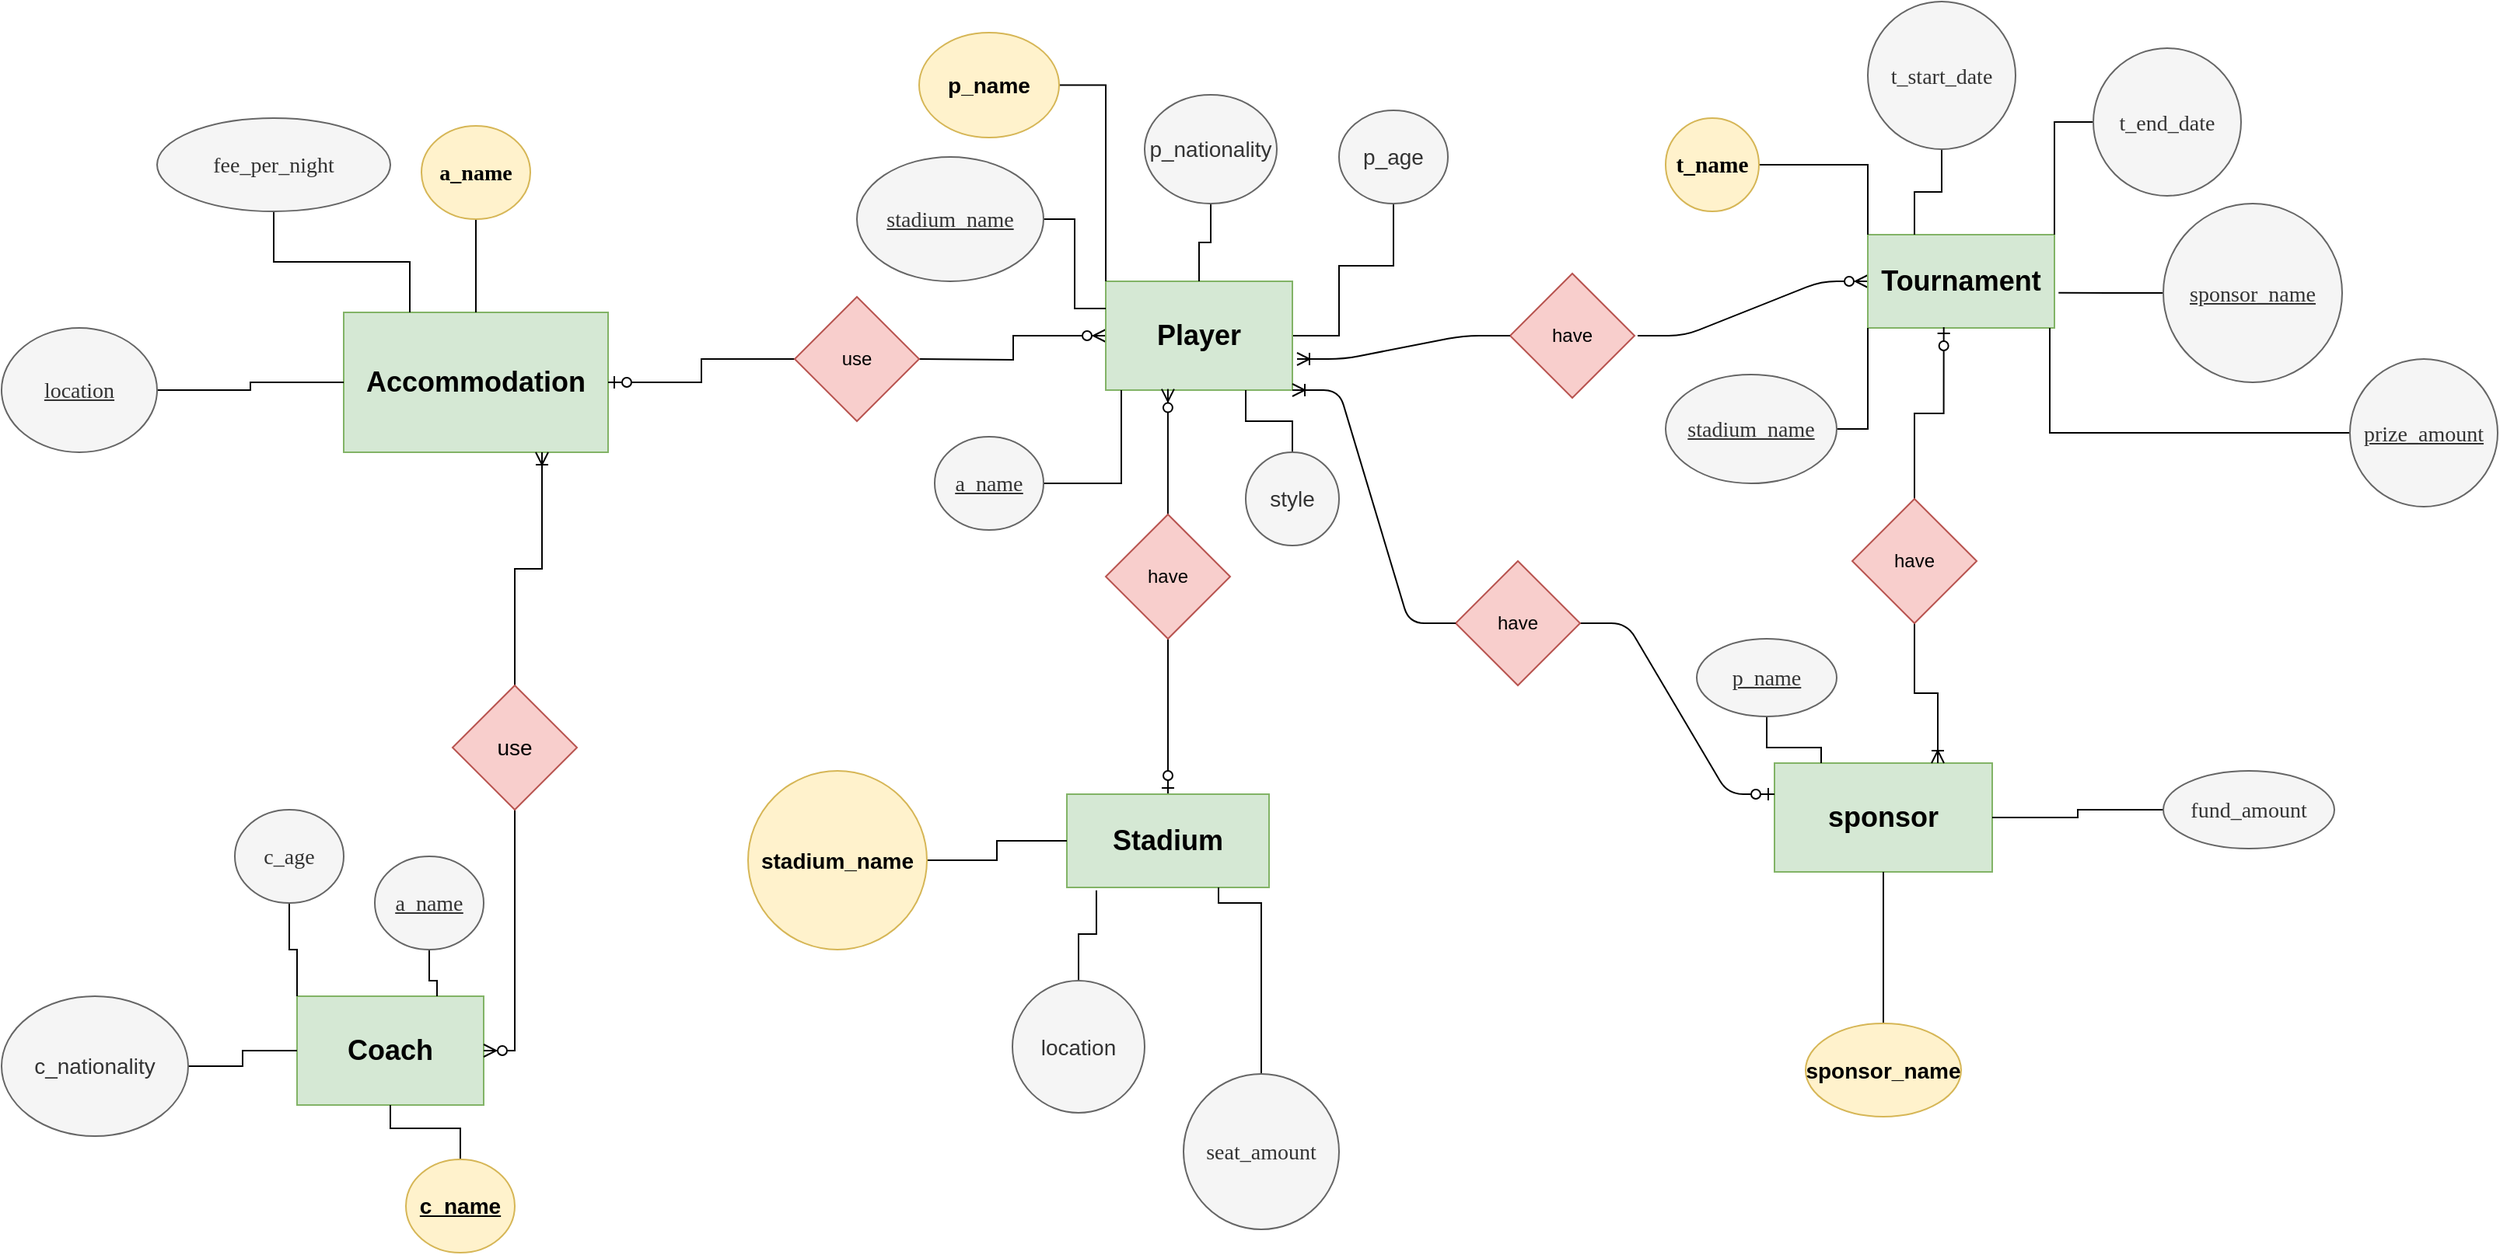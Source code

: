 <mxfile version="13.1.3" type="github">
  <diagram id="Ul_Qv3q_6B_l5HidEIXD" name="Page-1">
    <mxGraphModel dx="2153" dy="1882" grid="1" gridSize="10" guides="1" tooltips="1" connect="1" arrows="1" fold="1" page="1" pageScale="1" pageWidth="850" pageHeight="1100" math="0" shadow="0">
      <root>
        <mxCell id="0" />
        <mxCell id="1" parent="0" />
        <mxCell id="LVXJgCznI9-7iAya-46N-1" value="" style="edgeStyle=orthogonalEdgeStyle;rounded=0;orthogonalLoop=1;jettySize=auto;html=1;entryX=0.5;entryY=1;entryDx=0;entryDy=0;endArrow=none;endFill=0;" parent="1" source="LVXJgCznI9-7iAya-46N-2" target="LVXJgCznI9-7iAya-46N-3" edge="1">
          <mxGeometry relative="1" as="geometry">
            <mxPoint x="400" y="120" as="targetPoint" />
            <Array as="points">
              <mxPoint x="270" y="185" />
              <mxPoint x="270" y="140" />
              <mxPoint x="305" y="140" />
            </Array>
          </mxGeometry>
        </mxCell>
        <mxCell id="LVXJgCznI9-7iAya-46N-82" style="edgeStyle=orthogonalEdgeStyle;rounded=0;orthogonalLoop=1;jettySize=auto;html=1;startArrow=ERzeroToMany;startFill=1;endArrow=none;endFill=0;" parent="1" source="LVXJgCznI9-7iAya-46N-2" edge="1">
          <mxGeometry relative="1" as="geometry">
            <mxPoint y="200" as="targetPoint" />
          </mxGeometry>
        </mxCell>
        <mxCell id="LVXJgCznI9-7iAya-46N-2" value="Player" style="rounded=0;whiteSpace=wrap;html=1;fillColor=#d5e8d4;strokeColor=#82b366;fontStyle=1;fontSize=18;" parent="1" vertex="1">
          <mxGeometry x="120" y="150" width="120" height="70" as="geometry" />
        </mxCell>
        <mxCell id="LVXJgCznI9-7iAya-46N-3" value="p_age&lt;br style=&quot;font-size: 14px;&quot;&gt;" style="ellipse;whiteSpace=wrap;html=1;fillColor=#f5f5f5;strokeColor=#666666;fontColor=#333333;fontStyle=0;fontSize=14;" parent="1" vertex="1">
          <mxGeometry x="270" y="40" width="70" height="60" as="geometry" />
        </mxCell>
        <mxCell id="LVXJgCznI9-7iAya-46N-4" value="" style="edgeStyle=orthogonalEdgeStyle;rounded=0;orthogonalLoop=1;jettySize=auto;html=1;endArrow=none;endFill=0;" parent="1" source="LVXJgCznI9-7iAya-46N-5" target="LVXJgCznI9-7iAya-46N-2" edge="1">
          <mxGeometry relative="1" as="geometry" />
        </mxCell>
        <mxCell id="LVXJgCznI9-7iAya-46N-5" value="p_nationality&lt;br style=&quot;font-size: 14px;&quot;&gt;" style="ellipse;whiteSpace=wrap;html=1;fillColor=#f5f5f5;strokeColor=#666666;fontColor=#333333;fontSize=14;" parent="1" vertex="1">
          <mxGeometry x="145" y="30" width="85" height="70" as="geometry" />
        </mxCell>
        <mxCell id="LVXJgCznI9-7iAya-46N-81" style="edgeStyle=orthogonalEdgeStyle;rounded=0;orthogonalLoop=1;jettySize=auto;html=1;entryX=0;entryY=0;entryDx=0;entryDy=0;startArrow=none;startFill=0;endArrow=none;endFill=0;" parent="1" source="LVXJgCznI9-7iAya-46N-7" target="LVXJgCznI9-7iAya-46N-2" edge="1">
          <mxGeometry relative="1" as="geometry" />
        </mxCell>
        <mxCell id="LVXJgCznI9-7iAya-46N-7" value="&lt;font style=&quot;font-size: 14px&quot;&gt;p_name&lt;/font&gt;" style="ellipse;whiteSpace=wrap;html=1;fillColor=#fff2cc;strokeColor=#d6b656;fontStyle=1;fontSize=14;" parent="1" vertex="1">
          <mxGeometry y="-10" width="90" height="67.5" as="geometry" />
        </mxCell>
        <mxCell id="LVXJgCznI9-7iAya-46N-8" value="" style="edgeStyle=orthogonalEdgeStyle;rounded=0;orthogonalLoop=1;jettySize=auto;html=1;entryX=0.75;entryY=1;entryDx=0;entryDy=0;endArrow=none;endFill=0;" parent="1" source="LVXJgCznI9-7iAya-46N-9" target="LVXJgCznI9-7iAya-46N-2" edge="1">
          <mxGeometry relative="1" as="geometry">
            <mxPoint x="220" y="260" as="targetPoint" />
          </mxGeometry>
        </mxCell>
        <mxCell id="LVXJgCznI9-7iAya-46N-9" value="style" style="ellipse;whiteSpace=wrap;html=1;fillColor=#f5f5f5;strokeColor=#666666;fontColor=#333333;fontSize=14;" parent="1" vertex="1">
          <mxGeometry x="210" y="260" width="60" height="60" as="geometry" />
        </mxCell>
        <mxCell id="LVXJgCznI9-7iAya-46N-10" value="" style="edgeStyle=entityRelationEdgeStyle;fontSize=12;html=1;endArrow=ERzeroToMany;startArrow=none;endFill=1;startFill=0;" parent="1" edge="1">
          <mxGeometry width="100" height="100" relative="1" as="geometry">
            <mxPoint x="462" y="185" as="sourcePoint" />
            <mxPoint x="610" y="150" as="targetPoint" />
          </mxGeometry>
        </mxCell>
        <mxCell id="LVXJgCznI9-7iAya-46N-11" value="Tournament" style="rounded=0;whiteSpace=wrap;html=1;fillColor=#d5e8d4;strokeColor=#82b366;fontStyle=1;fontSize=18;" parent="1" vertex="1">
          <mxGeometry x="610" y="120" width="120" height="60" as="geometry" />
        </mxCell>
        <mxCell id="LVXJgCznI9-7iAya-46N-56" style="edgeStyle=orthogonalEdgeStyle;rounded=0;orthogonalLoop=1;jettySize=auto;html=1;entryX=0;entryY=0;entryDx=0;entryDy=0;endArrow=none;endFill=0;" parent="1" source="LVXJgCznI9-7iAya-46N-13" target="LVXJgCznI9-7iAya-46N-11" edge="1">
          <mxGeometry relative="1" as="geometry" />
        </mxCell>
        <mxCell id="LVXJgCznI9-7iAya-46N-13" value="&lt;b&gt;&lt;span style=&quot;font-size: 11.0pt ; line-height: 107% ; font-family: &amp;#34;맑은 고딕&amp;#34;&quot;&gt;t_name&lt;/span&gt;&lt;/b&gt;" style="ellipse;whiteSpace=wrap;html=1;fillColor=#fff2cc;strokeColor=#d6b656;" parent="1" vertex="1">
          <mxGeometry x="480" y="45" width="60" height="60" as="geometry" />
        </mxCell>
        <mxCell id="LVXJgCznI9-7iAya-46N-14" style="edgeStyle=orthogonalEdgeStyle;rounded=0;orthogonalLoop=1;jettySize=auto;html=1;entryX=0;entryY=1;entryDx=0;entryDy=0;endArrow=none;endFill=0;" parent="1" source="LVXJgCznI9-7iAya-46N-15" target="LVXJgCznI9-7iAya-46N-11" edge="1">
          <mxGeometry relative="1" as="geometry" />
        </mxCell>
        <mxCell id="LVXJgCznI9-7iAya-46N-15" value="&lt;u style=&quot;font-size: 14px;&quot;&gt;&lt;span style=&quot;font-size: 14px; line-height: 107%; font-family: &amp;quot;맑은 고딕&amp;quot;;&quot;&gt;stadium_name&lt;/span&gt;&lt;/u&gt;" style="ellipse;whiteSpace=wrap;html=1;fillColor=#f5f5f5;strokeColor=#666666;fontColor=#333333;fontSize=14;" parent="1" vertex="1">
          <mxGeometry x="480" y="210" width="110" height="70" as="geometry" />
        </mxCell>
        <mxCell id="LVXJgCznI9-7iAya-46N-16" value="" style="edgeStyle=orthogonalEdgeStyle;rounded=0;orthogonalLoop=1;jettySize=auto;html=1;endArrow=none;endFill=0;" parent="1" source="LVXJgCznI9-7iAya-46N-17" target="LVXJgCznI9-7iAya-46N-11" edge="1">
          <mxGeometry relative="1" as="geometry">
            <Array as="points">
              <mxPoint x="727" y="190" />
              <mxPoint x="727" y="190" />
            </Array>
          </mxGeometry>
        </mxCell>
        <mxCell id="LVXJgCznI9-7iAya-46N-17" value="&lt;span style=&quot;font-size: 14px; line-height: 107%; font-family: &amp;quot;맑은 고딕&amp;quot;;&quot;&gt;prize_amount&lt;/span&gt;" style="ellipse;whiteSpace=wrap;html=1;aspect=fixed;fillColor=#f5f5f5;strokeColor=#666666;fontColor=#333333;fontStyle=4;fontSize=14;" parent="1" vertex="1">
          <mxGeometry x="920" y="200" width="95" height="95" as="geometry" />
        </mxCell>
        <mxCell id="LVXJgCznI9-7iAya-46N-59" style="edgeStyle=orthogonalEdgeStyle;rounded=0;orthogonalLoop=1;jettySize=auto;html=1;entryX=0.5;entryY=1;entryDx=0;entryDy=0;startArrow=ERzeroToOne;startFill=1;endArrow=none;endFill=0;" parent="1" source="LVXJgCznI9-7iAya-46N-19" target="LVXJgCznI9-7iAya-46N-44" edge="1">
          <mxGeometry relative="1" as="geometry" />
        </mxCell>
        <mxCell id="LVXJgCznI9-7iAya-46N-19" value="Stadium&lt;br&gt;" style="rounded=0;whiteSpace=wrap;html=1;fillColor=#d5e8d4;strokeColor=#82b366;fontStyle=1;fontSize=18;" parent="1" vertex="1">
          <mxGeometry x="95" y="480" width="130" height="60" as="geometry" />
        </mxCell>
        <mxCell id="LVXJgCznI9-7iAya-46N-86" style="edgeStyle=orthogonalEdgeStyle;rounded=0;orthogonalLoop=1;jettySize=auto;html=1;entryX=0;entryY=0.5;entryDx=0;entryDy=0;startArrow=none;startFill=0;endArrow=none;endFill=0;" parent="1" source="LVXJgCznI9-7iAya-46N-21" target="LVXJgCznI9-7iAya-46N-19" edge="1">
          <mxGeometry relative="1" as="geometry" />
        </mxCell>
        <mxCell id="LVXJgCznI9-7iAya-46N-21" value="stadium_name&lt;br style=&quot;font-size: 14px;&quot;&gt;" style="ellipse;whiteSpace=wrap;html=1;aspect=fixed;fillColor=#fff2cc;strokeColor=#d6b656;fontStyle=1;fontSize=14;" parent="1" vertex="1">
          <mxGeometry x="-110" y="465" width="115" height="115" as="geometry" />
        </mxCell>
        <mxCell id="LVXJgCznI9-7iAya-46N-22" value="" style="edgeStyle=orthogonalEdgeStyle;rounded=0;orthogonalLoop=1;jettySize=auto;html=1;endArrow=none;endFill=0;entryX=0.146;entryY=1.032;entryDx=0;entryDy=0;entryPerimeter=0;" parent="1" source="LVXJgCznI9-7iAya-46N-23" target="LVXJgCznI9-7iAya-46N-19" edge="1">
          <mxGeometry relative="1" as="geometry" />
        </mxCell>
        <mxCell id="LVXJgCznI9-7iAya-46N-23" value="&lt;font style=&quot;font-size: 14px&quot;&gt;location&lt;/font&gt;" style="ellipse;whiteSpace=wrap;html=1;aspect=fixed;fillColor=#f5f5f5;strokeColor=#666666;fontColor=#333333;fontStyle=0;fontSize=14;" parent="1" vertex="1">
          <mxGeometry x="60" y="600" width="85" height="85" as="geometry" />
        </mxCell>
        <mxCell id="LVXJgCznI9-7iAya-46N-87" style="edgeStyle=orthogonalEdgeStyle;rounded=0;orthogonalLoop=1;jettySize=auto;html=1;entryX=0.75;entryY=1;entryDx=0;entryDy=0;startArrow=none;startFill=0;endArrow=none;endFill=0;fontSize=14;" parent="1" source="LVXJgCznI9-7iAya-46N-25" target="LVXJgCznI9-7iAya-46N-19" edge="1">
          <mxGeometry relative="1" as="geometry">
            <Array as="points">
              <mxPoint x="220" y="550" />
              <mxPoint x="192" y="550" />
            </Array>
          </mxGeometry>
        </mxCell>
        <mxCell id="LVXJgCznI9-7iAya-46N-25" value="&lt;span style=&quot;font-size: 14px; line-height: 107%; font-family: &amp;quot;맑은 고딕&amp;quot;;&quot;&gt;seat_amount&lt;/span&gt;" style="ellipse;whiteSpace=wrap;html=1;aspect=fixed;fillColor=#f5f5f5;strokeColor=#666666;fontColor=#333333;fontSize=14;" parent="1" vertex="1">
          <mxGeometry x="170" y="660" width="100" height="100" as="geometry" />
        </mxCell>
        <mxCell id="LVXJgCznI9-7iAya-46N-29" value="sponsor&lt;br&gt;" style="rounded=0;whiteSpace=wrap;html=1;fillColor=#d5e8d4;strokeColor=#82b366;fontStyle=1;fontSize=18;" parent="1" vertex="1">
          <mxGeometry x="550" y="460" width="140" height="70" as="geometry" />
        </mxCell>
        <mxCell id="LVXJgCznI9-7iAya-46N-88" style="edgeStyle=orthogonalEdgeStyle;rounded=0;orthogonalLoop=1;jettySize=auto;html=1;entryX=1;entryY=0.5;entryDx=0;entryDy=0;startArrow=none;startFill=0;endArrow=none;endFill=0;fontSize=14;" parent="1" source="LVXJgCznI9-7iAya-46N-31" target="LVXJgCznI9-7iAya-46N-29" edge="1">
          <mxGeometry relative="1" as="geometry" />
        </mxCell>
        <mxCell id="LVXJgCznI9-7iAya-46N-31" value="&lt;span style=&quot;font-size: 14px; line-height: 107%; font-family: &amp;quot;맑은 고딕&amp;quot;;&quot;&gt;fund_amount&lt;/span&gt;" style="ellipse;whiteSpace=wrap;html=1;fillColor=#f5f5f5;strokeColor=#666666;fontColor=#333333;fontStyle=0;fontSize=14;" parent="1" vertex="1">
          <mxGeometry x="800" y="465" width="110" height="50" as="geometry" />
        </mxCell>
        <mxCell id="LVXJgCznI9-7iAya-46N-32" value="" style="edgeStyle=orthogonalEdgeStyle;rounded=0;orthogonalLoop=1;jettySize=auto;html=1;entryX=0.5;entryY=1;entryDx=0;entryDy=0;endArrow=none;endFill=0;" parent="1" source="LVXJgCznI9-7iAya-46N-33" target="LVXJgCznI9-7iAya-46N-29" edge="1">
          <mxGeometry relative="1" as="geometry">
            <mxPoint x="535" y="480" as="targetPoint" />
          </mxGeometry>
        </mxCell>
        <mxCell id="LVXJgCznI9-7iAya-46N-33" value="sponsor_name&lt;br style=&quot;font-size: 14px;&quot;&gt;" style="ellipse;whiteSpace=wrap;html=1;fillColor=#fff2cc;strokeColor=#d6b656;fontSize=14;fontStyle=1" parent="1" vertex="1">
          <mxGeometry x="570" y="627.5" width="100" height="60" as="geometry" />
        </mxCell>
        <mxCell id="LVXJgCznI9-7iAya-46N-34" value="" style="edgeStyle=entityRelationEdgeStyle;fontSize=12;html=1;endArrow=ERzeroToOne;endFill=1;startArrow=none;exitX=1;exitY=0.5;exitDx=0;exitDy=0;startFill=0;" parent="1" source="LVXJgCznI9-7iAya-46N-35" edge="1">
          <mxGeometry width="100" height="100" relative="1" as="geometry">
            <mxPoint x="450" y="580" as="sourcePoint" />
            <mxPoint x="550" y="480" as="targetPoint" />
          </mxGeometry>
        </mxCell>
        <mxCell id="LVXJgCznI9-7iAya-46N-35" value="have&lt;br&gt;" style="rhombus;whiteSpace=wrap;html=1;fillColor=#f8cecc;strokeColor=#b85450;" parent="1" vertex="1">
          <mxGeometry x="345" y="330" width="80" height="80" as="geometry" />
        </mxCell>
        <mxCell id="LVXJgCznI9-7iAya-46N-36" value="" style="edgeStyle=entityRelationEdgeStyle;fontSize=12;html=1;endArrow=none;endFill=0;startArrow=ERoneToMany;exitX=1;exitY=1;exitDx=0;exitDy=0;startFill=0;" parent="1" source="LVXJgCznI9-7iAya-46N-2" target="LVXJgCznI9-7iAya-46N-35" edge="1">
          <mxGeometry width="100" height="100" relative="1" as="geometry">
            <mxPoint x="160" y="465" as="sourcePoint" />
            <mxPoint x="550" y="480" as="targetPoint" />
          </mxGeometry>
        </mxCell>
        <mxCell id="LVXJgCznI9-7iAya-46N-37" value="have&lt;br&gt;" style="rhombus;whiteSpace=wrap;html=1;fillColor=#f8cecc;strokeColor=#b85450;" parent="1" vertex="1">
          <mxGeometry x="380" y="145" width="80" height="80" as="geometry" />
        </mxCell>
        <mxCell id="LVXJgCznI9-7iAya-46N-38" value="" style="edgeStyle=entityRelationEdgeStyle;fontSize=12;html=1;endArrow=none;startArrow=ERoneToMany;startFill=0;endFill=0;" parent="1" target="LVXJgCznI9-7iAya-46N-37" edge="1">
          <mxGeometry width="100" height="100" relative="1" as="geometry">
            <mxPoint x="243" y="200" as="sourcePoint" />
            <mxPoint x="610" y="150.0" as="targetPoint" />
          </mxGeometry>
        </mxCell>
        <mxCell id="LVXJgCznI9-7iAya-46N-40" value="" style="edgeStyle=orthogonalEdgeStyle;rounded=0;orthogonalLoop=1;jettySize=auto;html=1;startArrow=none;startFill=0;endArrow=none;endFill=0;fontSize=12;" parent="1" source="LVXJgCznI9-7iAya-46N-41" target="LVXJgCznI9-7iAya-46N-29" edge="1">
          <mxGeometry relative="1" as="geometry">
            <Array as="points">
              <mxPoint x="545" y="450" />
              <mxPoint x="580" y="450" />
            </Array>
          </mxGeometry>
        </mxCell>
        <mxCell id="LVXJgCznI9-7iAya-46N-41" value="&lt;u style=&quot;font-size: 14px;&quot;&gt;&lt;span style=&quot;font-size: 14px; line-height: 107%; font-family: &amp;quot;맑은 고딕&amp;quot;;&quot;&gt;p_name&lt;/span&gt;&lt;/u&gt;" style="ellipse;whiteSpace=wrap;html=1;fontSize=14;fillColor=#f5f5f5;strokeColor=#666666;fontColor=#333333;" parent="1" vertex="1">
          <mxGeometry x="500" y="380" width="90" height="50" as="geometry" />
        </mxCell>
        <mxCell id="LVXJgCznI9-7iAya-46N-51" style="edgeStyle=orthogonalEdgeStyle;rounded=0;orthogonalLoop=1;jettySize=auto;html=1;entryX=0.333;entryY=0.99;entryDx=0;entryDy=0;entryPerimeter=0;endArrow=ERzeroToMany;endFill=1;" parent="1" source="LVXJgCznI9-7iAya-46N-44" target="LVXJgCznI9-7iAya-46N-2" edge="1">
          <mxGeometry relative="1" as="geometry" />
        </mxCell>
        <mxCell id="LVXJgCznI9-7iAya-46N-44" value="have" style="rhombus;whiteSpace=wrap;html=1;fillColor=#f8cecc;strokeColor=#b85450;" parent="1" vertex="1">
          <mxGeometry x="120" y="300" width="80" height="80" as="geometry" />
        </mxCell>
        <mxCell id="LVXJgCznI9-7iAya-46N-48" style="edgeStyle=orthogonalEdgeStyle;rounded=0;orthogonalLoop=1;jettySize=auto;html=1;entryX=0;entryY=0.25;entryDx=0;entryDy=0;endArrow=none;endFill=0;" parent="1" source="LVXJgCznI9-7iAya-46N-47" target="LVXJgCznI9-7iAya-46N-2" edge="1">
          <mxGeometry relative="1" as="geometry" />
        </mxCell>
        <mxCell id="LVXJgCznI9-7iAya-46N-47" value="&lt;u style=&quot;font-size: 14px;&quot;&gt;&lt;span style=&quot;font-size: 14px; line-height: 107%; font-family: &amp;quot;맑은 고딕&amp;quot;;&quot;&gt;stadium_name&lt;/span&gt;&lt;/u&gt;" style="ellipse;whiteSpace=wrap;html=1;fillColor=#f5f5f5;strokeColor=#666666;fontColor=#333333;fontSize=14;" parent="1" vertex="1">
          <mxGeometry x="-40" y="70" width="120" height="80" as="geometry" />
        </mxCell>
        <mxCell id="LVXJgCznI9-7iAya-46N-50" style="edgeStyle=orthogonalEdgeStyle;rounded=0;orthogonalLoop=1;jettySize=auto;html=1;endArrow=none;endFill=0;" parent="1" source="LVXJgCznI9-7iAya-46N-49" edge="1">
          <mxGeometry relative="1" as="geometry">
            <mxPoint x="130" y="220" as="targetPoint" />
            <Array as="points">
              <mxPoint x="130" y="280" />
            </Array>
          </mxGeometry>
        </mxCell>
        <mxCell id="LVXJgCznI9-7iAya-46N-49" value="&lt;u style=&quot;font-size: 14px;&quot;&gt;&lt;span style=&quot;font-size: 14px; line-height: 107%; font-family: &amp;quot;맑은 고딕&amp;quot;;&quot;&gt;a_name&lt;/span&gt;&lt;/u&gt;" style="ellipse;whiteSpace=wrap;html=1;fillColor=#f5f5f5;strokeColor=#666666;fontColor=#333333;fontStyle=4;fontSize=14;" parent="1" vertex="1">
          <mxGeometry x="10" y="250" width="70" height="60" as="geometry" />
        </mxCell>
        <mxCell id="LVXJgCznI9-7iAya-46N-53" style="edgeStyle=orthogonalEdgeStyle;rounded=0;orthogonalLoop=1;jettySize=auto;html=1;entryX=1.022;entryY=0.622;entryDx=0;entryDy=0;entryPerimeter=0;endArrow=none;endFill=0;" parent="1" source="LVXJgCznI9-7iAya-46N-52" target="LVXJgCznI9-7iAya-46N-11" edge="1">
          <mxGeometry relative="1" as="geometry" />
        </mxCell>
        <mxCell id="LVXJgCznI9-7iAya-46N-52" value="&lt;u style=&quot;font-size: 14px;&quot;&gt;&lt;span style=&quot;font-size: 14px; line-height: 107%; font-family: &amp;quot;맑은 고딕&amp;quot;;&quot;&gt;sponsor_name&lt;/span&gt;&lt;/u&gt;" style="ellipse;whiteSpace=wrap;html=1;aspect=fixed;fillColor=#f5f5f5;strokeColor=#666666;fontColor=#333333;fontStyle=4;fontSize=14;" parent="1" vertex="1">
          <mxGeometry x="800" y="100" width="115" height="115" as="geometry" />
        </mxCell>
        <mxCell id="LVXJgCznI9-7iAya-46N-58" style="edgeStyle=orthogonalEdgeStyle;rounded=0;orthogonalLoop=1;jettySize=auto;html=1;entryX=1;entryY=0;entryDx=0;entryDy=0;endArrow=none;endFill=0;" parent="1" source="LVXJgCznI9-7iAya-46N-54" target="LVXJgCznI9-7iAya-46N-11" edge="1">
          <mxGeometry relative="1" as="geometry" />
        </mxCell>
        <mxCell id="LVXJgCznI9-7iAya-46N-54" value="&lt;span style=&quot;font-size: 14px; line-height: 107%; font-family: &amp;quot;맑은 고딕&amp;quot;;&quot;&gt;t_end_date&lt;/span&gt;" style="ellipse;whiteSpace=wrap;html=1;aspect=fixed;fillColor=#f5f5f5;strokeColor=#666666;fontColor=#333333;fontStyle=0;fontSize=14;" parent="1" vertex="1">
          <mxGeometry x="755" width="95" height="95" as="geometry" />
        </mxCell>
        <mxCell id="LVXJgCznI9-7iAya-46N-90" style="edgeStyle=orthogonalEdgeStyle;rounded=0;orthogonalLoop=1;jettySize=auto;html=1;entryX=0.25;entryY=0;entryDx=0;entryDy=0;startArrow=none;startFill=0;endArrow=none;endFill=0;fontSize=14;" parent="1" source="LVXJgCznI9-7iAya-46N-55" target="LVXJgCznI9-7iAya-46N-11" edge="1">
          <mxGeometry relative="1" as="geometry" />
        </mxCell>
        <mxCell id="LVXJgCznI9-7iAya-46N-55" value="&lt;span style=&quot;font-size: 14px; line-height: 107%; font-family: &amp;quot;맑은 고딕&amp;quot;;&quot;&gt;t_start_date&lt;/span&gt;" style="ellipse;whiteSpace=wrap;html=1;aspect=fixed;fillColor=#f5f5f5;strokeColor=#666666;fontColor=#333333;fontStyle=0;fontSize=14;" parent="1" vertex="1">
          <mxGeometry x="610" y="-30" width="95" height="95" as="geometry" />
        </mxCell>
        <mxCell id="LVXJgCznI9-7iAya-46N-61" value="Accommodation&lt;br&gt;" style="rounded=0;whiteSpace=wrap;html=1;fillColor=#d5e8d4;strokeColor=#82b366;fontStyle=1;fontSize=18;" parent="1" vertex="1">
          <mxGeometry x="-370" y="170" width="170" height="90" as="geometry" />
        </mxCell>
        <mxCell id="LVXJgCznI9-7iAya-46N-63" style="edgeStyle=orthogonalEdgeStyle;rounded=0;orthogonalLoop=1;jettySize=auto;html=1;startArrow=none;startFill=0;endArrow=none;endFill=0;" parent="1" source="LVXJgCznI9-7iAya-46N-62" target="LVXJgCznI9-7iAya-46N-61" edge="1">
          <mxGeometry relative="1" as="geometry" />
        </mxCell>
        <mxCell id="LVXJgCznI9-7iAya-46N-62" value="&lt;span style=&quot;font-size: 14px;&quot;&gt;&lt;span style=&quot;font-size: 14px; line-height: 107%; font-family: &amp;quot;맑은 고딕&amp;quot;;&quot;&gt;a_name&lt;/span&gt;&lt;/span&gt;" style="ellipse;whiteSpace=wrap;html=1;fillColor=#fff2cc;strokeColor=#d6b656;fontStyle=1;fontSize=14;" parent="1" vertex="1">
          <mxGeometry x="-320" y="50" width="70" height="60" as="geometry" />
        </mxCell>
        <mxCell id="LVXJgCznI9-7iAya-46N-65" style="edgeStyle=orthogonalEdgeStyle;rounded=0;orthogonalLoop=1;jettySize=auto;html=1;entryX=0;entryY=0.5;entryDx=0;entryDy=0;startArrow=none;startFill=0;endArrow=none;endFill=0;" parent="1" source="LVXJgCznI9-7iAya-46N-64" target="LVXJgCznI9-7iAya-46N-61" edge="1">
          <mxGeometry relative="1" as="geometry" />
        </mxCell>
        <mxCell id="LVXJgCznI9-7iAya-46N-64" value="&lt;span style=&quot;font-size: 14px&quot;&gt;&lt;span style=&quot;font-size: 14px ; line-height: 107% ; font-family: &amp;#34;맑은 고딕&amp;#34;&quot;&gt;&lt;u&gt;location&lt;/u&gt;&lt;/span&gt;&lt;/span&gt;" style="ellipse;whiteSpace=wrap;html=1;fillColor=#f5f5f5;strokeColor=#666666;fontColor=#333333;fontStyle=0;fontSize=14;" parent="1" vertex="1">
          <mxGeometry x="-590" y="180" width="100" height="80" as="geometry" />
        </mxCell>
        <mxCell id="LVXJgCznI9-7iAya-46N-67" style="edgeStyle=orthogonalEdgeStyle;rounded=0;orthogonalLoop=1;jettySize=auto;html=1;entryX=0.25;entryY=0;entryDx=0;entryDy=0;startArrow=none;startFill=0;endArrow=none;endFill=0;" parent="1" source="LVXJgCznI9-7iAya-46N-66" target="LVXJgCznI9-7iAya-46N-61" edge="1">
          <mxGeometry relative="1" as="geometry" />
        </mxCell>
        <mxCell id="LVXJgCznI9-7iAya-46N-66" value="&lt;span style=&quot;font-size: 14px ; line-height: 107% ; font-family: &amp;#34;맑은 고딕&amp;#34;&quot;&gt;fee_per_night&lt;/span&gt;" style="ellipse;whiteSpace=wrap;html=1;fillColor=#f5f5f5;strokeColor=#666666;fontColor=#333333;fontStyle=0;fontSize=14;" parent="1" vertex="1">
          <mxGeometry x="-490" y="45" width="150" height="60" as="geometry" />
        </mxCell>
        <mxCell id="LVXJgCznI9-7iAya-46N-68" value="Coach" style="rounded=0;whiteSpace=wrap;html=1;fillColor=#d5e8d4;strokeColor=#82b366;fontStyle=1;fontSize=18;" parent="1" vertex="1">
          <mxGeometry x="-400" y="610" width="120" height="70" as="geometry" />
        </mxCell>
        <mxCell id="LVXJgCznI9-7iAya-46N-70" style="edgeStyle=orthogonalEdgeStyle;rounded=0;orthogonalLoop=1;jettySize=auto;html=1;startArrow=none;startFill=0;endArrow=none;endFill=0;" parent="1" source="LVXJgCznI9-7iAya-46N-69" target="LVXJgCznI9-7iAya-46N-68" edge="1">
          <mxGeometry relative="1" as="geometry" />
        </mxCell>
        <mxCell id="LVXJgCznI9-7iAya-46N-69" value="c_name&lt;br style=&quot;font-size: 14px;&quot;&gt;" style="ellipse;whiteSpace=wrap;html=1;fillColor=#fff2cc;strokeColor=#d6b656;fontStyle=5;fontSize=14;" parent="1" vertex="1">
          <mxGeometry x="-330" y="715" width="70" height="60" as="geometry" />
        </mxCell>
        <mxCell id="LVXJgCznI9-7iAya-46N-73" style="edgeStyle=orthogonalEdgeStyle;rounded=0;orthogonalLoop=1;jettySize=auto;html=1;entryX=0;entryY=0;entryDx=0;entryDy=0;startArrow=none;startFill=0;endArrow=none;endFill=0;" parent="1" source="LVXJgCznI9-7iAya-46N-72" target="LVXJgCznI9-7iAya-46N-68" edge="1">
          <mxGeometry relative="1" as="geometry" />
        </mxCell>
        <mxCell id="LVXJgCznI9-7iAya-46N-102" style="edgeStyle=orthogonalEdgeStyle;rounded=0;orthogonalLoop=1;jettySize=auto;html=1;entryX=0;entryY=0.5;entryDx=0;entryDy=0;startArrow=none;startFill=0;endArrow=none;endFill=0;fontSize=14;" parent="1" source="LVXJgCznI9-7iAya-46N-71" target="LVXJgCznI9-7iAya-46N-68" edge="1">
          <mxGeometry relative="1" as="geometry" />
        </mxCell>
        <mxCell id="LVXJgCznI9-7iAya-46N-71" value="c_nationality" style="ellipse;whiteSpace=wrap;html=1;fillColor=#f5f5f5;strokeColor=#666666;fontColor=#333333;fontStyle=0;fontSize=14;" parent="1" vertex="1">
          <mxGeometry x="-590" y="610" width="120" height="90" as="geometry" />
        </mxCell>
        <mxCell id="LVXJgCznI9-7iAya-46N-76" style="edgeStyle=orthogonalEdgeStyle;rounded=0;orthogonalLoop=1;jettySize=auto;html=1;entryX=0.75;entryY=0;entryDx=0;entryDy=0;startArrow=none;startFill=0;endArrow=none;endFill=0;" parent="1" source="LVXJgCznI9-7iAya-46N-75" target="LVXJgCznI9-7iAya-46N-68" edge="1">
          <mxGeometry relative="1" as="geometry" />
        </mxCell>
        <mxCell id="LVXJgCznI9-7iAya-46N-75" value="&lt;u style=&quot;font-size: 14px;&quot;&gt;&lt;span style=&quot;font-size: 14px; line-height: 107%; font-family: &amp;quot;맑은 고딕&amp;quot;;&quot;&gt;a_name&lt;/span&gt;&lt;/u&gt;" style="ellipse;whiteSpace=wrap;html=1;fillColor=#f5f5f5;strokeColor=#666666;fontColor=#333333;fontStyle=4;fontSize=14;" parent="1" vertex="1">
          <mxGeometry x="-350" y="520" width="70" height="60" as="geometry" />
        </mxCell>
        <mxCell id="LVXJgCznI9-7iAya-46N-79" style="edgeStyle=orthogonalEdgeStyle;rounded=0;orthogonalLoop=1;jettySize=auto;html=1;entryX=0.75;entryY=1;entryDx=0;entryDy=0;startArrow=none;startFill=0;endArrow=ERoneToMany;endFill=0;" parent="1" source="LVXJgCznI9-7iAya-46N-77" target="LVXJgCznI9-7iAya-46N-61" edge="1">
          <mxGeometry relative="1" as="geometry" />
        </mxCell>
        <mxCell id="LVXJgCznI9-7iAya-46N-103" style="edgeStyle=orthogonalEdgeStyle;rounded=0;orthogonalLoop=1;jettySize=auto;html=1;startArrow=none;startFill=0;endArrow=ERzeroToMany;endFill=1;fontSize=14;entryX=1;entryY=0.5;entryDx=0;entryDy=0;" parent="1" source="LVXJgCznI9-7iAya-46N-77" target="LVXJgCznI9-7iAya-46N-68" edge="1">
          <mxGeometry relative="1" as="geometry">
            <mxPoint x="-260" y="760" as="targetPoint" />
          </mxGeometry>
        </mxCell>
        <mxCell id="LVXJgCznI9-7iAya-46N-77" value="use" style="rhombus;whiteSpace=wrap;html=1;fillColor=#f8cecc;strokeColor=#b85450;fontSize=14;" parent="1" vertex="1">
          <mxGeometry x="-300" y="410" width="80" height="80" as="geometry" />
        </mxCell>
        <mxCell id="LVXJgCznI9-7iAya-46N-84" style="edgeStyle=orthogonalEdgeStyle;rounded=0;orthogonalLoop=1;jettySize=auto;html=1;entryX=1;entryY=0.5;entryDx=0;entryDy=0;startArrow=none;startFill=0;endArrow=ERzeroToOne;endFill=1;" parent="1" source="LVXJgCznI9-7iAya-46N-83" target="LVXJgCznI9-7iAya-46N-61" edge="1">
          <mxGeometry relative="1" as="geometry" />
        </mxCell>
        <mxCell id="LVXJgCznI9-7iAya-46N-83" value="use" style="rhombus;whiteSpace=wrap;html=1;fillColor=#f8cecc;strokeColor=#b85450;" parent="1" vertex="1">
          <mxGeometry x="-80" y="160" width="80" height="80" as="geometry" />
        </mxCell>
        <mxCell id="LVXJgCznI9-7iAya-46N-92" style="edgeStyle=orthogonalEdgeStyle;rounded=0;orthogonalLoop=1;jettySize=auto;html=1;entryX=0.75;entryY=0;entryDx=0;entryDy=0;startArrow=none;startFill=0;endArrow=ERoneToMany;endFill=0;fontSize=14;" parent="1" source="LVXJgCznI9-7iAya-46N-91" target="LVXJgCznI9-7iAya-46N-29" edge="1">
          <mxGeometry relative="1" as="geometry" />
        </mxCell>
        <mxCell id="LVXJgCznI9-7iAya-46N-93" style="edgeStyle=orthogonalEdgeStyle;rounded=0;orthogonalLoop=1;jettySize=auto;html=1;entryX=0.407;entryY=0.992;entryDx=0;entryDy=0;entryPerimeter=0;startArrow=none;startFill=0;endArrow=ERzeroToOne;endFill=1;fontSize=14;" parent="1" source="LVXJgCznI9-7iAya-46N-91" target="LVXJgCznI9-7iAya-46N-11" edge="1">
          <mxGeometry relative="1" as="geometry" />
        </mxCell>
        <mxCell id="LVXJgCznI9-7iAya-46N-91" value="have&lt;br&gt;" style="rhombus;whiteSpace=wrap;html=1;fillColor=#f8cecc;strokeColor=#b85450;" parent="1" vertex="1">
          <mxGeometry x="600" y="290" width="80" height="80" as="geometry" />
        </mxCell>
        <mxCell id="LVXJgCznI9-7iAya-46N-72" value="&lt;span style=&quot;font-size: 14px; line-height: 107%; font-family: &amp;quot;맑은 고딕&amp;quot;;&quot;&gt;c_age&lt;/span&gt;" style="ellipse;whiteSpace=wrap;html=1;fillColor=#f5f5f5;strokeColor=#666666;fontColor=#333333;fontStyle=0;fontSize=14;" parent="1" vertex="1">
          <mxGeometry x="-440" y="490" width="70" height="60" as="geometry" />
        </mxCell>
      </root>
    </mxGraphModel>
  </diagram>
</mxfile>
